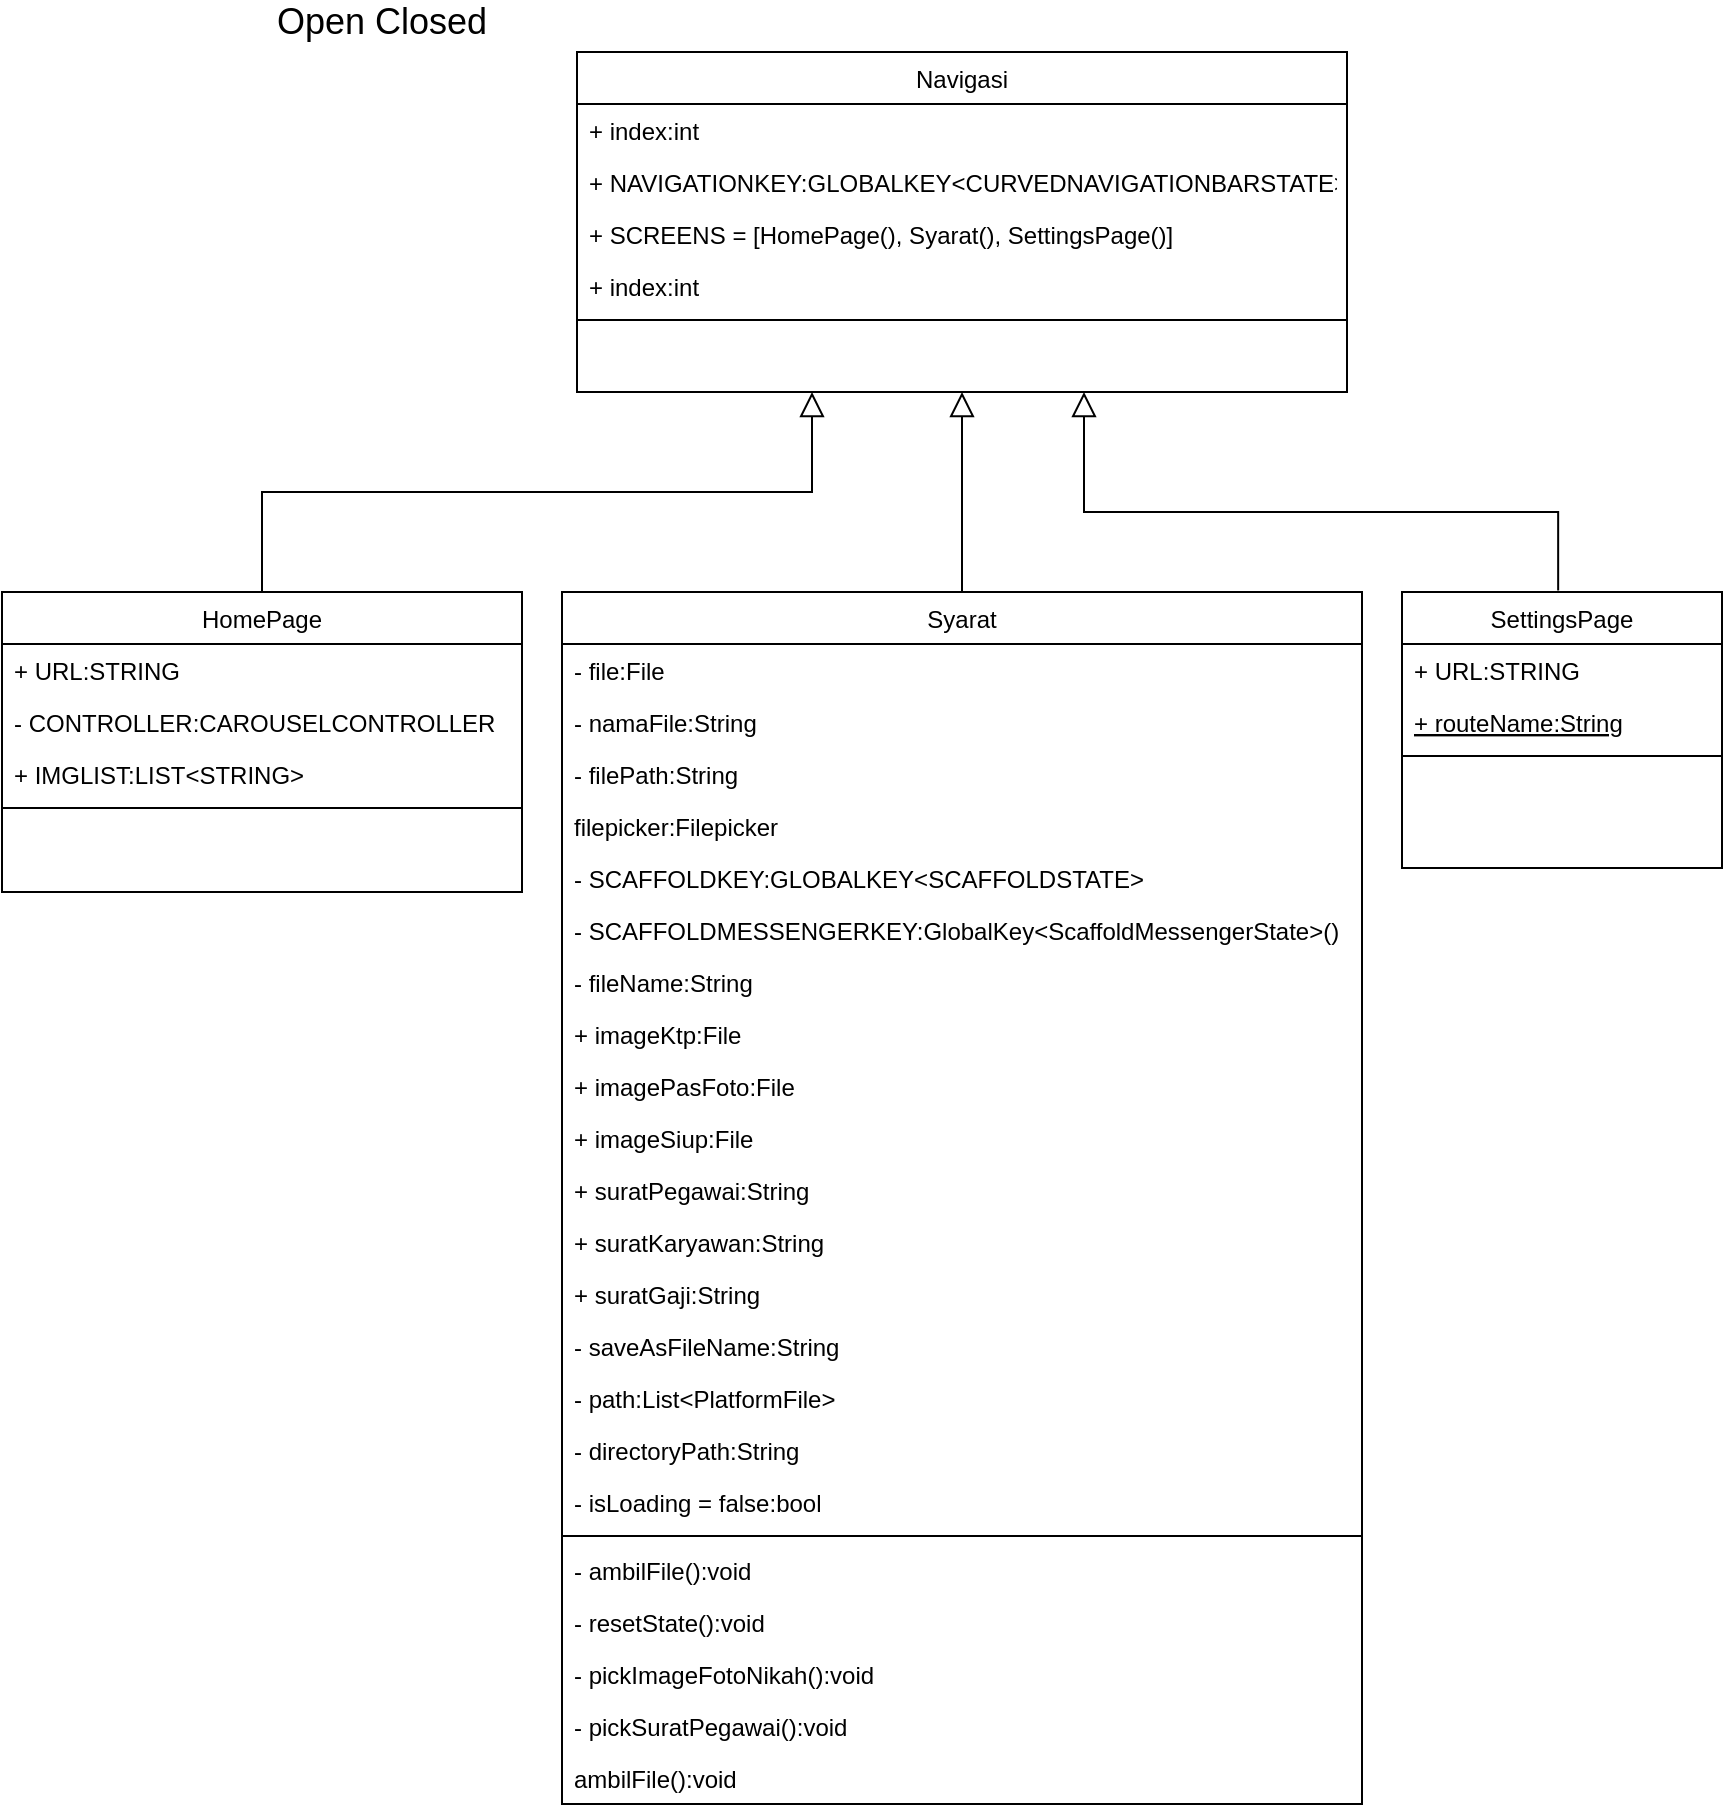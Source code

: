 <mxfile version="15.3.5" type="device" pages="2"><diagram id="C5RBs43oDa-KdzZeNtuy" name="OCP"><mxGraphModel dx="2270" dy="1343" grid="1" gridSize="10" guides="1" tooltips="1" connect="0" arrows="1" fold="1" page="1" pageScale="1" pageWidth="827" pageHeight="1169" math="0" shadow="0"><root><mxCell id="WIyWlLk6GJQsqaUBKTNV-0"/><mxCell id="WIyWlLk6GJQsqaUBKTNV-1" parent="WIyWlLk6GJQsqaUBKTNV-0"/><mxCell id="zkfFHV4jXpPFQw0GAbJ--0" value="Navigasi" style="swimlane;fontStyle=0;align=center;verticalAlign=top;childLayout=stackLayout;horizontal=1;startSize=26;horizontalStack=0;resizeParent=1;resizeLast=0;collapsible=1;marginBottom=0;rounded=0;shadow=0;strokeWidth=1;" parent="WIyWlLk6GJQsqaUBKTNV-1" vertex="1"><mxGeometry x="217.5" y="90" width="385" height="170" as="geometry"><mxRectangle x="230" y="140" width="160" height="26" as="alternateBounds"/></mxGeometry></mxCell><mxCell id="zkfFHV4jXpPFQw0GAbJ--1" value="+ index:int" style="text;align=left;verticalAlign=top;spacingLeft=4;spacingRight=4;overflow=hidden;rotatable=0;points=[[0,0.5],[1,0.5]];portConstraint=eastwest;" parent="zkfFHV4jXpPFQw0GAbJ--0" vertex="1"><mxGeometry y="26" width="385" height="26" as="geometry"/></mxCell><mxCell id="iF2g8pxHgWrCzEvaRyzD-26" value="+ NAVIGATIONKEY:GLOBALKEY&lt;CURVEDNAVIGATIONBARSTATE&gt;" style="text;align=left;verticalAlign=top;spacingLeft=4;spacingRight=4;overflow=hidden;rotatable=0;points=[[0,0.5],[1,0.5]];portConstraint=eastwest;" vertex="1" parent="zkfFHV4jXpPFQw0GAbJ--0"><mxGeometry y="52" width="385" height="26" as="geometry"/></mxCell><mxCell id="iF2g8pxHgWrCzEvaRyzD-24" value="+ SCREENS = [HomePage(), Syarat(), SettingsPage()]" style="text;align=left;verticalAlign=top;spacingLeft=4;spacingRight=4;overflow=hidden;rotatable=0;points=[[0,0.5],[1,0.5]];portConstraint=eastwest;" vertex="1" parent="zkfFHV4jXpPFQw0GAbJ--0"><mxGeometry y="78" width="385" height="26" as="geometry"/></mxCell><mxCell id="iF2g8pxHgWrCzEvaRyzD-23" value="+ index:int" style="text;align=left;verticalAlign=top;spacingLeft=4;spacingRight=4;overflow=hidden;rotatable=0;points=[[0,0.5],[1,0.5]];portConstraint=eastwest;" vertex="1" parent="zkfFHV4jXpPFQw0GAbJ--0"><mxGeometry y="104" width="385" height="26" as="geometry"/></mxCell><mxCell id="zkfFHV4jXpPFQw0GAbJ--4" value="" style="line;html=1;strokeWidth=1;align=left;verticalAlign=middle;spacingTop=-1;spacingLeft=3;spacingRight=3;rotatable=0;labelPosition=right;points=[];portConstraint=eastwest;" parent="zkfFHV4jXpPFQw0GAbJ--0" vertex="1"><mxGeometry y="130" width="385" height="8" as="geometry"/></mxCell><mxCell id="zkfFHV4jXpPFQw0GAbJ--5" value=" " style="text;align=left;verticalAlign=top;spacingLeft=4;spacingRight=4;overflow=hidden;rotatable=0;points=[[0,0.5],[1,0.5]];portConstraint=eastwest;" parent="zkfFHV4jXpPFQw0GAbJ--0" vertex="1"><mxGeometry y="138" width="385" height="26" as="geometry"/></mxCell><mxCell id="zkfFHV4jXpPFQw0GAbJ--6" value="HomePage" style="swimlane;fontStyle=0;align=center;verticalAlign=top;childLayout=stackLayout;horizontal=1;startSize=26;horizontalStack=0;resizeParent=1;resizeLast=0;collapsible=1;marginBottom=0;rounded=0;shadow=0;strokeWidth=1;" parent="WIyWlLk6GJQsqaUBKTNV-1" vertex="1"><mxGeometry x="-70" y="360" width="260" height="150" as="geometry"><mxRectangle x="130" y="380" width="160" height="26" as="alternateBounds"/></mxGeometry></mxCell><mxCell id="zkfFHV4jXpPFQw0GAbJ--7" value="+ URL:STRING" style="text;align=left;verticalAlign=top;spacingLeft=4;spacingRight=4;overflow=hidden;rotatable=0;points=[[0,0.5],[1,0.5]];portConstraint=eastwest;" parent="zkfFHV4jXpPFQw0GAbJ--6" vertex="1"><mxGeometry y="26" width="260" height="26" as="geometry"/></mxCell><mxCell id="zkfFHV4jXpPFQw0GAbJ--8" value="- CONTROLLER:CAROUSELCONTROLLER" style="text;align=left;verticalAlign=top;spacingLeft=4;spacingRight=4;overflow=hidden;rotatable=0;points=[[0,0.5],[1,0.5]];portConstraint=eastwest;rounded=0;shadow=0;html=0;" parent="zkfFHV4jXpPFQw0GAbJ--6" vertex="1"><mxGeometry y="52" width="260" height="26" as="geometry"/></mxCell><mxCell id="iF2g8pxHgWrCzEvaRyzD-21" value="+ IMGLIST:LIST&lt;STRING&gt;" style="text;align=left;verticalAlign=top;spacingLeft=4;spacingRight=4;overflow=hidden;rotatable=0;points=[[0,0.5],[1,0.5]];portConstraint=eastwest;rounded=0;shadow=0;html=0;" vertex="1" parent="zkfFHV4jXpPFQw0GAbJ--6"><mxGeometry y="78" width="260" height="26" as="geometry"/></mxCell><mxCell id="zkfFHV4jXpPFQw0GAbJ--9" value="" style="line;html=1;strokeWidth=1;align=left;verticalAlign=middle;spacingTop=-1;spacingLeft=3;spacingRight=3;rotatable=0;labelPosition=right;points=[];portConstraint=eastwest;" parent="zkfFHV4jXpPFQw0GAbJ--6" vertex="1"><mxGeometry y="104" width="260" height="8" as="geometry"/></mxCell><mxCell id="zkfFHV4jXpPFQw0GAbJ--10" value=" " style="text;align=left;verticalAlign=top;spacingLeft=4;spacingRight=4;overflow=hidden;rotatable=0;points=[[0,0.5],[1,0.5]];portConstraint=eastwest;fontStyle=4" parent="zkfFHV4jXpPFQw0GAbJ--6" vertex="1"><mxGeometry y="112" width="260" height="26" as="geometry"/></mxCell><mxCell id="zkfFHV4jXpPFQw0GAbJ--12" value="" style="endArrow=block;endSize=10;endFill=0;shadow=0;strokeWidth=1;rounded=0;edgeStyle=elbowEdgeStyle;elbow=vertical;" parent="WIyWlLk6GJQsqaUBKTNV-1" source="zkfFHV4jXpPFQw0GAbJ--6" edge="1"><mxGeometry width="160" relative="1" as="geometry"><mxPoint x="200" y="203" as="sourcePoint"/><mxPoint x="335" y="260" as="targetPoint"/></mxGeometry></mxCell><mxCell id="zkfFHV4jXpPFQw0GAbJ--13" value="Syarat" style="swimlane;fontStyle=0;align=center;verticalAlign=top;childLayout=stackLayout;horizontal=1;startSize=26;horizontalStack=0;resizeParent=1;resizeLast=0;collapsible=1;marginBottom=0;rounded=0;shadow=0;strokeWidth=1;" parent="WIyWlLk6GJQsqaUBKTNV-1" vertex="1"><mxGeometry x="210" y="360" width="400" height="606" as="geometry"><mxRectangle x="340" y="380" width="170" height="26" as="alternateBounds"/></mxGeometry></mxCell><mxCell id="iF2g8pxHgWrCzEvaRyzD-6" value="- file:File" style="text;align=left;verticalAlign=top;spacingLeft=4;spacingRight=4;overflow=hidden;rotatable=0;points=[[0,0.5],[1,0.5]];portConstraint=eastwest;" vertex="1" parent="zkfFHV4jXpPFQw0GAbJ--13"><mxGeometry y="26" width="400" height="26" as="geometry"/></mxCell><mxCell id="zkfFHV4jXpPFQw0GAbJ--14" value="- namaFile:String" style="text;align=left;verticalAlign=top;spacingLeft=4;spacingRight=4;overflow=hidden;rotatable=0;points=[[0,0.5],[1,0.5]];portConstraint=eastwest;" parent="zkfFHV4jXpPFQw0GAbJ--13" vertex="1"><mxGeometry y="52" width="400" height="26" as="geometry"/></mxCell><mxCell id="iF2g8pxHgWrCzEvaRyzD-7" value="- filePath:String" style="text;align=left;verticalAlign=top;spacingLeft=4;spacingRight=4;overflow=hidden;rotatable=0;points=[[0,0.5],[1,0.5]];portConstraint=eastwest;" vertex="1" parent="zkfFHV4jXpPFQw0GAbJ--13"><mxGeometry y="78" width="400" height="26" as="geometry"/></mxCell><mxCell id="iF2g8pxHgWrCzEvaRyzD-5" value="filepicker:Filepicker" style="text;align=left;verticalAlign=top;spacingLeft=4;spacingRight=4;overflow=hidden;rotatable=0;points=[[0,0.5],[1,0.5]];portConstraint=eastwest;" vertex="1" parent="zkfFHV4jXpPFQw0GAbJ--13"><mxGeometry y="104" width="400" height="26" as="geometry"/></mxCell><mxCell id="iF2g8pxHgWrCzEvaRyzD-4" value="- SCAFFOLDKEY:GLOBALKEY&lt;SCAFFOLDSTATE&gt;" style="text;align=left;verticalAlign=top;spacingLeft=4;spacingRight=4;overflow=hidden;rotatable=0;points=[[0,0.5],[1,0.5]];portConstraint=eastwest;" vertex="1" parent="zkfFHV4jXpPFQw0GAbJ--13"><mxGeometry y="130" width="400" height="26" as="geometry"/></mxCell><mxCell id="iF2g8pxHgWrCzEvaRyzD-8" value="- SCAFFOLDMESSENGERKEY:GlobalKey&lt;ScaffoldMessengerState&gt;()" style="text;align=left;verticalAlign=top;spacingLeft=4;spacingRight=4;overflow=hidden;rotatable=0;points=[[0,0.5],[1,0.5]];portConstraint=eastwest;" vertex="1" parent="zkfFHV4jXpPFQw0GAbJ--13"><mxGeometry y="156" width="400" height="26" as="geometry"/></mxCell><mxCell id="iF2g8pxHgWrCzEvaRyzD-9" value="- fileName:String" style="text;align=left;verticalAlign=top;spacingLeft=4;spacingRight=4;overflow=hidden;rotatable=0;points=[[0,0.5],[1,0.5]];portConstraint=eastwest;" vertex="1" parent="zkfFHV4jXpPFQw0GAbJ--13"><mxGeometry y="182" width="400" height="26" as="geometry"/></mxCell><mxCell id="iF2g8pxHgWrCzEvaRyzD-10" value="+ imageKtp:File" style="text;align=left;verticalAlign=top;spacingLeft=4;spacingRight=4;overflow=hidden;rotatable=0;points=[[0,0.5],[1,0.5]];portConstraint=eastwest;" vertex="1" parent="zkfFHV4jXpPFQw0GAbJ--13"><mxGeometry y="208" width="400" height="26" as="geometry"/></mxCell><mxCell id="iF2g8pxHgWrCzEvaRyzD-19" value="+ imagePasFoto:File" style="text;align=left;verticalAlign=top;spacingLeft=4;spacingRight=4;overflow=hidden;rotatable=0;points=[[0,0.5],[1,0.5]];portConstraint=eastwest;" vertex="1" parent="zkfFHV4jXpPFQw0GAbJ--13"><mxGeometry y="234" width="400" height="26" as="geometry"/></mxCell><mxCell id="iF2g8pxHgWrCzEvaRyzD-16" value="+ imageSiup:File" style="text;align=left;verticalAlign=top;spacingLeft=4;spacingRight=4;overflow=hidden;rotatable=0;points=[[0,0.5],[1,0.5]];portConstraint=eastwest;" vertex="1" parent="zkfFHV4jXpPFQw0GAbJ--13"><mxGeometry y="260" width="400" height="26" as="geometry"/></mxCell><mxCell id="iF2g8pxHgWrCzEvaRyzD-18" value="+ suratPegawai:String" style="text;align=left;verticalAlign=top;spacingLeft=4;spacingRight=4;overflow=hidden;rotatable=0;points=[[0,0.5],[1,0.5]];portConstraint=eastwest;" vertex="1" parent="zkfFHV4jXpPFQw0GAbJ--13"><mxGeometry y="286" width="400" height="26" as="geometry"/></mxCell><mxCell id="iF2g8pxHgWrCzEvaRyzD-20" value="+ suratKaryawan:String" style="text;align=left;verticalAlign=top;spacingLeft=4;spacingRight=4;overflow=hidden;rotatable=0;points=[[0,0.5],[1,0.5]];portConstraint=eastwest;" vertex="1" parent="zkfFHV4jXpPFQw0GAbJ--13"><mxGeometry y="312" width="400" height="26" as="geometry"/></mxCell><mxCell id="iF2g8pxHgWrCzEvaRyzD-17" value="+ suratGaji:String" style="text;align=left;verticalAlign=top;spacingLeft=4;spacingRight=4;overflow=hidden;rotatable=0;points=[[0,0.5],[1,0.5]];portConstraint=eastwest;" vertex="1" parent="zkfFHV4jXpPFQw0GAbJ--13"><mxGeometry y="338" width="400" height="26" as="geometry"/></mxCell><mxCell id="iF2g8pxHgWrCzEvaRyzD-11" value="- saveAsFileName:String" style="text;align=left;verticalAlign=top;spacingLeft=4;spacingRight=4;overflow=hidden;rotatable=0;points=[[0,0.5],[1,0.5]];portConstraint=eastwest;" vertex="1" parent="zkfFHV4jXpPFQw0GAbJ--13"><mxGeometry y="364" width="400" height="26" as="geometry"/></mxCell><mxCell id="iF2g8pxHgWrCzEvaRyzD-15" value="- path:List&lt;PlatformFile&gt;" style="text;align=left;verticalAlign=top;spacingLeft=4;spacingRight=4;overflow=hidden;rotatable=0;points=[[0,0.5],[1,0.5]];portConstraint=eastwest;" vertex="1" parent="zkfFHV4jXpPFQw0GAbJ--13"><mxGeometry y="390" width="400" height="26" as="geometry"/></mxCell><mxCell id="iF2g8pxHgWrCzEvaRyzD-12" value="- directoryPath:String" style="text;align=left;verticalAlign=top;spacingLeft=4;spacingRight=4;overflow=hidden;rotatable=0;points=[[0,0.5],[1,0.5]];portConstraint=eastwest;" vertex="1" parent="zkfFHV4jXpPFQw0GAbJ--13"><mxGeometry y="416" width="400" height="26" as="geometry"/></mxCell><mxCell id="iF2g8pxHgWrCzEvaRyzD-13" value="- isLoading = false:bool" style="text;align=left;verticalAlign=top;spacingLeft=4;spacingRight=4;overflow=hidden;rotatable=0;points=[[0,0.5],[1,0.5]];portConstraint=eastwest;" vertex="1" parent="zkfFHV4jXpPFQw0GAbJ--13"><mxGeometry y="442" width="400" height="26" as="geometry"/></mxCell><mxCell id="zkfFHV4jXpPFQw0GAbJ--15" value="" style="line;html=1;strokeWidth=1;align=left;verticalAlign=middle;spacingTop=-1;spacingLeft=3;spacingRight=3;rotatable=0;labelPosition=right;points=[];portConstraint=eastwest;" parent="zkfFHV4jXpPFQw0GAbJ--13" vertex="1"><mxGeometry y="468" width="400" height="8" as="geometry"/></mxCell><mxCell id="V6ADJq_fV5b5XZlTN9bN-0" value="- ambilFile():void" style="text;align=left;verticalAlign=top;spacingLeft=4;spacingRight=4;overflow=hidden;rotatable=0;points=[[0,0.5],[1,0.5]];portConstraint=eastwest;" vertex="1" parent="zkfFHV4jXpPFQw0GAbJ--13"><mxGeometry y="476" width="400" height="26" as="geometry"/></mxCell><mxCell id="iF2g8pxHgWrCzEvaRyzD-0" value="- resetState():void" style="text;align=left;verticalAlign=top;spacingLeft=4;spacingRight=4;overflow=hidden;rotatable=0;points=[[0,0.5],[1,0.5]];portConstraint=eastwest;fontColor=#000000;" vertex="1" parent="zkfFHV4jXpPFQw0GAbJ--13"><mxGeometry y="502" width="400" height="26" as="geometry"/></mxCell><mxCell id="iF2g8pxHgWrCzEvaRyzD-2" value="- pickImageFotoNikah():void" style="text;align=left;verticalAlign=top;spacingLeft=4;spacingRight=4;overflow=hidden;rotatable=0;points=[[0,0.5],[1,0.5]];portConstraint=eastwest;" vertex="1" parent="zkfFHV4jXpPFQw0GAbJ--13"><mxGeometry y="528" width="400" height="26" as="geometry"/></mxCell><mxCell id="iF2g8pxHgWrCzEvaRyzD-1" value="- pickSuratPegawai():void" style="text;align=left;verticalAlign=top;spacingLeft=4;spacingRight=4;overflow=hidden;rotatable=0;points=[[0,0.5],[1,0.5]];portConstraint=eastwest;" vertex="1" parent="zkfFHV4jXpPFQw0GAbJ--13"><mxGeometry y="554" width="400" height="26" as="geometry"/></mxCell><mxCell id="iF2g8pxHgWrCzEvaRyzD-3" value="ambilFile():void" style="text;align=left;verticalAlign=top;spacingLeft=4;spacingRight=4;overflow=hidden;rotatable=0;points=[[0,0.5],[1,0.5]];portConstraint=eastwest;" vertex="1" parent="zkfFHV4jXpPFQw0GAbJ--13"><mxGeometry y="580" width="400" height="26" as="geometry"/></mxCell><mxCell id="zkfFHV4jXpPFQw0GAbJ--16" value="" style="endArrow=block;endSize=10;endFill=0;shadow=0;strokeWidth=1;rounded=0;edgeStyle=elbowEdgeStyle;elbow=vertical;" parent="WIyWlLk6GJQsqaUBKTNV-1" source="zkfFHV4jXpPFQw0GAbJ--13" target="zkfFHV4jXpPFQw0GAbJ--0" edge="1"><mxGeometry width="160" relative="1" as="geometry"><mxPoint x="210" y="373" as="sourcePoint"/><mxPoint x="310" y="271" as="targetPoint"/></mxGeometry></mxCell><mxCell id="V6ADJq_fV5b5XZlTN9bN-1" value="SettingsPage" style="swimlane;fontStyle=0;align=center;verticalAlign=top;childLayout=stackLayout;horizontal=1;startSize=26;horizontalStack=0;resizeParent=1;resizeLast=0;collapsible=1;marginBottom=0;rounded=0;shadow=0;strokeWidth=1;" vertex="1" parent="WIyWlLk6GJQsqaUBKTNV-1"><mxGeometry x="630" y="360" width="160" height="138" as="geometry"><mxRectangle x="230" y="140" width="160" height="26" as="alternateBounds"/></mxGeometry></mxCell><mxCell id="V6ADJq_fV5b5XZlTN9bN-2" value="+ URL:STRING" style="text;align=left;verticalAlign=top;spacingLeft=4;spacingRight=4;overflow=hidden;rotatable=0;points=[[0,0.5],[1,0.5]];portConstraint=eastwest;" vertex="1" parent="V6ADJq_fV5b5XZlTN9bN-1"><mxGeometry y="26" width="160" height="26" as="geometry"/></mxCell><mxCell id="V6ADJq_fV5b5XZlTN9bN-3" value="+ routeName:String" style="text;align=left;verticalAlign=top;spacingLeft=4;spacingRight=4;overflow=hidden;rotatable=0;points=[[0,0.5],[1,0.5]];portConstraint=eastwest;rounded=0;shadow=0;html=0;fontStyle=4" vertex="1" parent="V6ADJq_fV5b5XZlTN9bN-1"><mxGeometry y="52" width="160" height="26" as="geometry"/></mxCell><mxCell id="V6ADJq_fV5b5XZlTN9bN-4" value="" style="line;html=1;strokeWidth=1;align=left;verticalAlign=middle;spacingTop=-1;spacingLeft=3;spacingRight=3;rotatable=0;labelPosition=right;points=[];portConstraint=eastwest;" vertex="1" parent="V6ADJq_fV5b5XZlTN9bN-1"><mxGeometry y="78" width="160" height="8" as="geometry"/></mxCell><mxCell id="V6ADJq_fV5b5XZlTN9bN-5" value=" " style="text;align=left;verticalAlign=top;spacingLeft=4;spacingRight=4;overflow=hidden;rotatable=0;points=[[0,0.5],[1,0.5]];portConstraint=eastwest;" vertex="1" parent="V6ADJq_fV5b5XZlTN9bN-1"><mxGeometry y="86" width="160" height="26" as="geometry"/></mxCell><mxCell id="V6ADJq_fV5b5XZlTN9bN-6" value="" style="endArrow=block;endSize=10;endFill=0;shadow=0;strokeWidth=1;rounded=0;edgeStyle=elbowEdgeStyle;elbow=vertical;exitX=0.488;exitY=-0.005;exitDx=0;exitDy=0;exitPerimeter=0;" edge="1" parent="WIyWlLk6GJQsqaUBKTNV-1" source="V6ADJq_fV5b5XZlTN9bN-1"><mxGeometry width="160" relative="1" as="geometry"><mxPoint x="681" y="346" as="sourcePoint"/><mxPoint x="471" y="260" as="targetPoint"/><Array as="points"><mxPoint x="460" y="320"/><mxPoint x="450" y="300"/><mxPoint x="680" y="320"/><mxPoint x="520" y="310"/></Array></mxGeometry></mxCell><mxCell id="ujpyWlYXeTTZ0L_Cvj6S-0" value="&lt;font style=&quot;font-size: 18px&quot;&gt;Open Closed&lt;/font&gt;" style="text;html=1;strokeColor=none;fillColor=none;align=center;verticalAlign=middle;whiteSpace=wrap;rounded=0;hachureGap=4;pointerEvents=0;" vertex="1" parent="WIyWlLk6GJQsqaUBKTNV-1"><mxGeometry x="50" y="70" width="140" height="10" as="geometry"/></mxCell></root></mxGraphModel></diagram><diagram id="UXjlw6bVv2iLl5G2yxTg" name="DIP"><mxGraphModel dx="1154" dy="1074" grid="1" gridSize="10" guides="1" tooltips="1" connect="1" arrows="1" fold="1" page="1" pageScale="1" pageWidth="1100" pageHeight="850" math="0" shadow="0"><root><mxCell id="2Y8ax3p0jDii5ydHWx9_-0"/><mxCell id="2Y8ax3p0jDii5ydHWx9_-1" parent="2Y8ax3p0jDii5ydHWx9_-0"/><mxCell id="9hYbt-pDvoUdRJMOprCs-0" value="Midtrans" style="swimlane;fontStyle=0;align=center;verticalAlign=top;childLayout=stackLayout;horizontal=1;startSize=26;horizontalStack=0;resizeParent=1;resizeLast=0;collapsible=1;marginBottom=0;rounded=0;shadow=0;strokeWidth=1;" vertex="1" parent="2Y8ax3p0jDii5ydHWx9_-1"><mxGeometry x="310" y="287" width="160" height="138" as="geometry"><mxRectangle x="230" y="140" width="160" height="26" as="alternateBounds"/></mxGeometry></mxCell><mxCell id="9hYbt-pDvoUdRJMOprCs-1" value=" " style="text;align=left;verticalAlign=top;spacingLeft=4;spacingRight=4;overflow=hidden;rotatable=0;points=[[0,0.5],[1,0.5]];portConstraint=eastwest;" vertex="1" parent="9hYbt-pDvoUdRJMOprCs-0"><mxGeometry y="26" width="160" height="26" as="geometry"/></mxCell><mxCell id="9hYbt-pDvoUdRJMOprCs-2" value="" style="line;html=1;strokeWidth=1;align=left;verticalAlign=middle;spacingTop=-1;spacingLeft=3;spacingRight=3;rotatable=0;labelPosition=right;points=[];portConstraint=eastwest;" vertex="1" parent="9hYbt-pDvoUdRJMOprCs-0"><mxGeometry y="52" width="160" height="8" as="geometry"/></mxCell><mxCell id="9hYbt-pDvoUdRJMOprCs-3" value="+ doDaftar():Future" style="text;align=left;verticalAlign=top;spacingLeft=4;spacingRight=4;overflow=hidden;rotatable=0;points=[[0,0.5],[1,0.5]];portConstraint=eastwest;" vertex="1" parent="9hYbt-pDvoUdRJMOprCs-0"><mxGeometry y="60" width="160" height="26" as="geometry"/></mxCell><mxCell id="9hYbt-pDvoUdRJMOprCs-11" value="Bank" style="swimlane;fontStyle=0;align=center;verticalAlign=top;childLayout=stackLayout;horizontal=1;startSize=26;horizontalStack=0;resizeParent=1;resizeLast=0;collapsible=1;marginBottom=0;rounded=0;shadow=0;strokeWidth=1;" vertex="1" parent="2Y8ax3p0jDii5ydHWx9_-1"><mxGeometry x="310" y="470" width="160" height="86" as="geometry"><mxRectangle x="340" y="380" width="170" height="26" as="alternateBounds"/></mxGeometry></mxCell><mxCell id="9hYbt-pDvoUdRJMOprCs-12" value="Salary" style="text;align=left;verticalAlign=top;spacingLeft=4;spacingRight=4;overflow=hidden;rotatable=0;points=[[0,0.5],[1,0.5]];portConstraint=eastwest;" vertex="1" parent="9hYbt-pDvoUdRJMOprCs-11"><mxGeometry y="26" width="160" height="26" as="geometry"/></mxCell><mxCell id="9hYbt-pDvoUdRJMOprCs-13" value="" style="line;html=1;strokeWidth=1;align=left;verticalAlign=middle;spacingTop=-1;spacingLeft=3;spacingRight=3;rotatable=0;labelPosition=right;points=[];portConstraint=eastwest;" vertex="1" parent="9hYbt-pDvoUdRJMOprCs-11"><mxGeometry y="52" width="160" height="8" as="geometry"/></mxCell><mxCell id="9hYbt-pDvoUdRJMOprCs-14" value="Salary" style="text;align=left;verticalAlign=top;spacingLeft=4;spacingRight=4;overflow=hidden;rotatable=0;points=[[0,0.5],[1,0.5]];portConstraint=eastwest;" vertex="1" parent="9hYbt-pDvoUdRJMOprCs-11"><mxGeometry y="60" width="160" height="26" as="geometry"/></mxCell><mxCell id="Ipr4gq8bXxJYXZ5MV2-D-0" value="&lt;font style=&quot;font-size: 18px&quot;&gt;Dependency&lt;/font&gt;" style="text;html=1;strokeColor=none;fillColor=none;align=center;verticalAlign=middle;whiteSpace=wrap;rounded=0;hachureGap=4;pointerEvents=0;" vertex="1" parent="2Y8ax3p0jDii5ydHWx9_-1"><mxGeometry x="160" y="100" width="40" height="20" as="geometry"/></mxCell><mxCell id="s_2Uy0meieG8MYjgo1e9-0" value="Transaksi" style="swimlane;fontStyle=0;align=center;verticalAlign=top;childLayout=stackLayout;horizontal=1;startSize=26;horizontalStack=0;resizeParent=1;resizeLast=0;collapsible=1;marginBottom=0;rounded=0;shadow=0;strokeWidth=1;" vertex="1" parent="2Y8ax3p0jDii5ydHWx9_-1"><mxGeometry x="560" y="258" width="400" height="450" as="geometry"><mxRectangle x="340" y="380" width="170" height="26" as="alternateBounds"/></mxGeometry></mxCell><mxCell id="s_2Uy0meieG8MYjgo1e9-1" value="- file:File" style="text;align=left;verticalAlign=top;spacingLeft=4;spacingRight=4;overflow=hidden;rotatable=0;points=[[0,0.5],[1,0.5]];portConstraint=eastwest;" vertex="1" parent="s_2Uy0meieG8MYjgo1e9-0"><mxGeometry y="26" width="400" height="26" as="geometry"/></mxCell><mxCell id="s_2Uy0meieG8MYjgo1e9-2" value="- namaFile:String" style="text;align=left;verticalAlign=top;spacingLeft=4;spacingRight=4;overflow=hidden;rotatable=0;points=[[0,0.5],[1,0.5]];portConstraint=eastwest;" vertex="1" parent="s_2Uy0meieG8MYjgo1e9-0"><mxGeometry y="52" width="400" height="26" as="geometry"/></mxCell><mxCell id="s_2Uy0meieG8MYjgo1e9-3" value="- filePath:String" style="text;align=left;verticalAlign=top;spacingLeft=4;spacingRight=4;overflow=hidden;rotatable=0;points=[[0,0.5],[1,0.5]];portConstraint=eastwest;" vertex="1" parent="s_2Uy0meieG8MYjgo1e9-0"><mxGeometry y="78" width="400" height="26" as="geometry"/></mxCell><mxCell id="s_2Uy0meieG8MYjgo1e9-4" value="+ filepicker:Filepicker" style="text;align=left;verticalAlign=top;spacingLeft=4;spacingRight=4;overflow=hidden;rotatable=0;points=[[0,0.5],[1,0.5]];portConstraint=eastwest;" vertex="1" parent="s_2Uy0meieG8MYjgo1e9-0"><mxGeometry y="104" width="400" height="26" as="geometry"/></mxCell><mxCell id="s_2Uy0meieG8MYjgo1e9-5" value="- SCAFFOLDKEY:GLOBALKEY&lt;SCAFFOLDSTATE&gt;" style="text;align=left;verticalAlign=top;spacingLeft=4;spacingRight=4;overflow=hidden;rotatable=0;points=[[0,0.5],[1,0.5]];portConstraint=eastwest;" vertex="1" parent="s_2Uy0meieG8MYjgo1e9-0"><mxGeometry y="130" width="400" height="26" as="geometry"/></mxCell><mxCell id="s_2Uy0meieG8MYjgo1e9-6" value="- SCAFFOLDMESSENGERKEY:GlobalKey&lt;ScaffoldMessengerState&gt;()" style="text;align=left;verticalAlign=top;spacingLeft=4;spacingRight=4;overflow=hidden;rotatable=0;points=[[0,0.5],[1,0.5]];portConstraint=eastwest;" vertex="1" parent="s_2Uy0meieG8MYjgo1e9-0"><mxGeometry y="156" width="400" height="26" as="geometry"/></mxCell><mxCell id="s_2Uy0meieG8MYjgo1e9-7" value="- fileName:String" style="text;align=left;verticalAlign=top;spacingLeft=4;spacingRight=4;overflow=hidden;rotatable=0;points=[[0,0.5],[1,0.5]];portConstraint=eastwest;" vertex="1" parent="s_2Uy0meieG8MYjgo1e9-0"><mxGeometry y="182" width="400" height="26" as="geometry"/></mxCell><mxCell id="s_2Uy0meieG8MYjgo1e9-9" value="+ imageBukti:File" style="text;align=left;verticalAlign=top;spacingLeft=4;spacingRight=4;overflow=hidden;rotatable=0;points=[[0,0.5],[1,0.5]];portConstraint=eastwest;" vertex="1" parent="s_2Uy0meieG8MYjgo1e9-0"><mxGeometry y="208" width="400" height="26" as="geometry"/></mxCell><mxCell id="s_2Uy0meieG8MYjgo1e9-14" value="- saveAsFileName:String" style="text;align=left;verticalAlign=top;spacingLeft=4;spacingRight=4;overflow=hidden;rotatable=0;points=[[0,0.5],[1,0.5]];portConstraint=eastwest;" vertex="1" parent="s_2Uy0meieG8MYjgo1e9-0"><mxGeometry y="234" width="400" height="26" as="geometry"/></mxCell><mxCell id="s_2Uy0meieG8MYjgo1e9-15" value="- path:List&lt;PlatformFile&gt;" style="text;align=left;verticalAlign=top;spacingLeft=4;spacingRight=4;overflow=hidden;rotatable=0;points=[[0,0.5],[1,0.5]];portConstraint=eastwest;" vertex="1" parent="s_2Uy0meieG8MYjgo1e9-0"><mxGeometry y="260" width="400" height="26" as="geometry"/></mxCell><mxCell id="s_2Uy0meieG8MYjgo1e9-16" value="- directoryPath:String" style="text;align=left;verticalAlign=top;spacingLeft=4;spacingRight=4;overflow=hidden;rotatable=0;points=[[0,0.5],[1,0.5]];portConstraint=eastwest;" vertex="1" parent="s_2Uy0meieG8MYjgo1e9-0"><mxGeometry y="286" width="400" height="26" as="geometry"/></mxCell><mxCell id="s_2Uy0meieG8MYjgo1e9-17" value="- isLoading = false:boolean" style="text;align=left;verticalAlign=top;spacingLeft=4;spacingRight=4;overflow=hidden;rotatable=0;points=[[0,0.5],[1,0.5]];portConstraint=eastwest;" vertex="1" parent="s_2Uy0meieG8MYjgo1e9-0"><mxGeometry y="312" width="400" height="26" as="geometry"/></mxCell><mxCell id="s_2Uy0meieG8MYjgo1e9-18" value="" style="line;html=1;strokeWidth=1;align=left;verticalAlign=middle;spacingTop=-1;spacingLeft=3;spacingRight=3;rotatable=0;labelPosition=right;points=[];portConstraint=eastwest;" vertex="1" parent="s_2Uy0meieG8MYjgo1e9-0"><mxGeometry y="338" width="400" height="8" as="geometry"/></mxCell><mxCell id="s_2Uy0meieG8MYjgo1e9-19" value="- ambilFile():void" style="text;align=left;verticalAlign=top;spacingLeft=4;spacingRight=4;overflow=hidden;rotatable=0;points=[[0,0.5],[1,0.5]];portConstraint=eastwest;" vertex="1" parent="s_2Uy0meieG8MYjgo1e9-0"><mxGeometry y="346" width="400" height="26" as="geometry"/></mxCell><mxCell id="s_2Uy0meieG8MYjgo1e9-20" value="- resetState():void" style="text;align=left;verticalAlign=top;spacingLeft=4;spacingRight=4;overflow=hidden;rotatable=0;points=[[0,0.5],[1,0.5]];portConstraint=eastwest;fontColor=#000000;" vertex="1" parent="s_2Uy0meieG8MYjgo1e9-0"><mxGeometry y="372" width="400" height="26" as="geometry"/></mxCell><mxCell id="s_2Uy0meieG8MYjgo1e9-24" value="- do():void" style="text;align=left;verticalAlign=top;spacingLeft=4;spacingRight=4;overflow=hidden;rotatable=0;points=[[0,0.5],[1,0.5]];portConstraint=eastwest;" vertex="1" parent="s_2Uy0meieG8MYjgo1e9-0"><mxGeometry y="398" width="400" height="26" as="geometry"/></mxCell><mxCell id="s_2Uy0meieG8MYjgo1e9-21" value="- pickImageBukti():void" style="text;align=left;verticalAlign=top;spacingLeft=4;spacingRight=4;overflow=hidden;rotatable=0;points=[[0,0.5],[1,0.5]];portConstraint=eastwest;" vertex="1" parent="s_2Uy0meieG8MYjgo1e9-0"><mxGeometry y="424" width="400" height="26" as="geometry"/></mxCell></root></mxGraphModel></diagram></mxfile>
